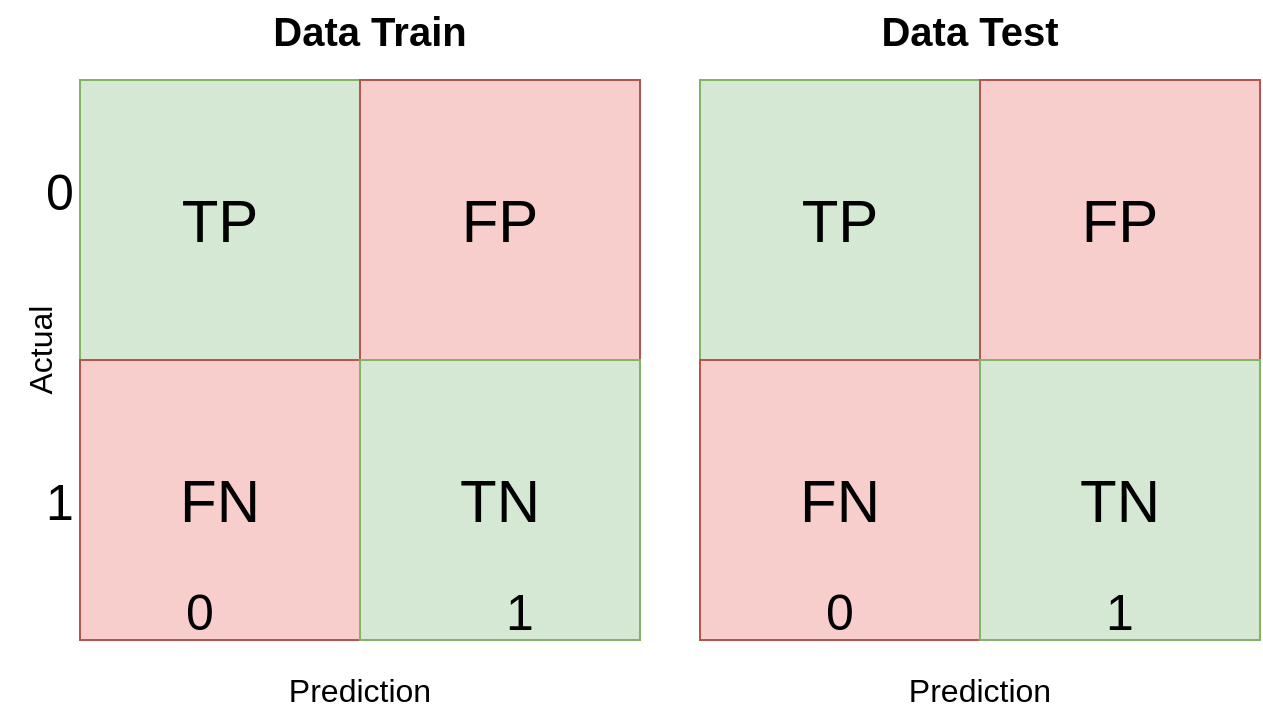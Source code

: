 <mxfile version="15.9.1" type="device"><diagram id="QaWWdmzbDHi1MTkwaqmp" name="Page-1"><mxGraphModel dx="1365" dy="761" grid="1" gridSize="10" guides="1" tooltips="1" connect="1" arrows="1" fold="1" page="1" pageScale="1" pageWidth="850" pageHeight="1100" math="0" shadow="0"><root><mxCell id="0"/><mxCell id="1" parent="0"/><mxCell id="Jll8CIRgfR0Foc2pMYp8-1" value="" style="group" vertex="1" connectable="0" parent="1"><mxGeometry x="210" y="140" width="630" height="360" as="geometry"/></mxCell><mxCell id="PGtvmlHL9kNgKyZIalga-1" value="" style="whiteSpace=wrap;html=1;aspect=fixed;fillColor=#d5e8d4;strokeColor=#82b366;container=0;" parent="Jll8CIRgfR0Foc2pMYp8-1" vertex="1"><mxGeometry x="40" y="40" width="140" height="140" as="geometry"/></mxCell><mxCell id="PGtvmlHL9kNgKyZIalga-4" value="" style="whiteSpace=wrap;html=1;aspect=fixed;fillColor=#f8cecc;strokeColor=#b85450;container=0;" parent="Jll8CIRgfR0Foc2pMYp8-1" vertex="1"><mxGeometry x="180" y="40" width="140" height="140" as="geometry"/></mxCell><mxCell id="PGtvmlHL9kNgKyZIalga-5" value="" style="whiteSpace=wrap;html=1;aspect=fixed;fillColor=#f8cecc;strokeColor=#b85450;container=0;" parent="Jll8CIRgfR0Foc2pMYp8-1" vertex="1"><mxGeometry x="40" y="180" width="140" height="140" as="geometry"/></mxCell><mxCell id="PGtvmlHL9kNgKyZIalga-6" value="" style="whiteSpace=wrap;html=1;aspect=fixed;fillColor=#d5e8d4;strokeColor=#82b366;container=0;" parent="Jll8CIRgfR0Foc2pMYp8-1" vertex="1"><mxGeometry x="180" y="180" width="140" height="140" as="geometry"/></mxCell><mxCell id="PGtvmlHL9kNgKyZIalga-7" value="" style="whiteSpace=wrap;html=1;aspect=fixed;fillColor=#d5e8d4;strokeColor=#82b366;container=0;" parent="Jll8CIRgfR0Foc2pMYp8-1" vertex="1"><mxGeometry x="350" y="40" width="140" height="140" as="geometry"/></mxCell><mxCell id="PGtvmlHL9kNgKyZIalga-8" value="" style="whiteSpace=wrap;html=1;aspect=fixed;fillColor=#f8cecc;strokeColor=#b85450;container=0;" parent="Jll8CIRgfR0Foc2pMYp8-1" vertex="1"><mxGeometry x="490" y="40" width="140" height="140" as="geometry"/></mxCell><mxCell id="PGtvmlHL9kNgKyZIalga-9" value="" style="whiteSpace=wrap;html=1;aspect=fixed;fillColor=#f8cecc;strokeColor=#b85450;container=0;" parent="Jll8CIRgfR0Foc2pMYp8-1" vertex="1"><mxGeometry x="350" y="180" width="140" height="140" as="geometry"/></mxCell><mxCell id="PGtvmlHL9kNgKyZIalga-10" value="" style="whiteSpace=wrap;html=1;aspect=fixed;fillColor=#d5e8d4;strokeColor=#82b366;container=0;" parent="Jll8CIRgfR0Foc2pMYp8-1" vertex="1"><mxGeometry x="490" y="180" width="140" height="140" as="geometry"/></mxCell><mxCell id="PGtvmlHL9kNgKyZIalga-11" value="&lt;b&gt;&lt;font style=&quot;font-size: 20px&quot;&gt;Data Train&lt;/font&gt;&lt;/b&gt;" style="text;html=1;strokeColor=none;fillColor=none;align=center;verticalAlign=middle;whiteSpace=wrap;rounded=0;container=0;" parent="Jll8CIRgfR0Foc2pMYp8-1" vertex="1"><mxGeometry x="130" width="110" height="30" as="geometry"/></mxCell><mxCell id="PGtvmlHL9kNgKyZIalga-12" value="&lt;b&gt;&lt;font style=&quot;font-size: 20px&quot;&gt;Data Test&lt;/font&gt;&lt;/b&gt;" style="text;html=1;strokeColor=none;fillColor=none;align=center;verticalAlign=middle;whiteSpace=wrap;rounded=0;container=0;" parent="Jll8CIRgfR0Foc2pMYp8-1" vertex="1"><mxGeometry x="430" width="110" height="30" as="geometry"/></mxCell><mxCell id="PGtvmlHL9kNgKyZIalga-13" value="&lt;font style=&quot;font-size: 16px&quot;&gt;Prediction&lt;/font&gt;" style="text;html=1;strokeColor=none;fillColor=none;align=center;verticalAlign=middle;whiteSpace=wrap;rounded=0;container=0;" parent="Jll8CIRgfR0Foc2pMYp8-1" vertex="1"><mxGeometry x="150" y="330" width="60" height="30" as="geometry"/></mxCell><mxCell id="PGtvmlHL9kNgKyZIalga-14" value="&lt;font style=&quot;font-size: 16px&quot;&gt;Prediction&lt;/font&gt;" style="text;html=1;strokeColor=none;fillColor=none;align=center;verticalAlign=middle;whiteSpace=wrap;rounded=0;container=0;" parent="Jll8CIRgfR0Foc2pMYp8-1" vertex="1"><mxGeometry x="460" y="330" width="60" height="30" as="geometry"/></mxCell><mxCell id="PGtvmlHL9kNgKyZIalga-15" value="&lt;font style=&quot;font-size: 16px&quot;&gt;Actual&lt;/font&gt;" style="text;html=1;strokeColor=none;fillColor=none;align=center;verticalAlign=middle;whiteSpace=wrap;rounded=0;rotation=-90;container=0;" parent="Jll8CIRgfR0Foc2pMYp8-1" vertex="1"><mxGeometry x="-10" y="160" width="60" height="30" as="geometry"/></mxCell><mxCell id="PGtvmlHL9kNgKyZIalga-16" value="&lt;font style=&quot;font-size: 25px&quot;&gt;0&lt;/font&gt;" style="text;html=1;strokeColor=none;fillColor=none;align=center;verticalAlign=middle;whiteSpace=wrap;rounded=0;container=0;" parent="Jll8CIRgfR0Foc2pMYp8-1" vertex="1"><mxGeometry x="70" y="290" width="60" height="30" as="geometry"/></mxCell><mxCell id="PGtvmlHL9kNgKyZIalga-17" value="&lt;font style=&quot;font-size: 25px&quot;&gt;1&lt;/font&gt;" style="text;html=1;strokeColor=none;fillColor=none;align=center;verticalAlign=middle;whiteSpace=wrap;rounded=0;container=0;" parent="Jll8CIRgfR0Foc2pMYp8-1" vertex="1"><mxGeometry x="230" y="290" width="60" height="30" as="geometry"/></mxCell><mxCell id="PGtvmlHL9kNgKyZIalga-18" value="&lt;font style=&quot;font-size: 25px&quot;&gt;1&lt;/font&gt;" style="text;html=1;strokeColor=none;fillColor=none;align=center;verticalAlign=middle;whiteSpace=wrap;rounded=0;container=0;" parent="Jll8CIRgfR0Foc2pMYp8-1" vertex="1"><mxGeometry y="235" width="60" height="30" as="geometry"/></mxCell><mxCell id="PGtvmlHL9kNgKyZIalga-19" value="&lt;font style=&quot;font-size: 25px&quot;&gt;0&lt;/font&gt;" style="text;html=1;strokeColor=none;fillColor=none;align=center;verticalAlign=middle;whiteSpace=wrap;rounded=0;container=0;" parent="Jll8CIRgfR0Foc2pMYp8-1" vertex="1"><mxGeometry y="80" width="60" height="30" as="geometry"/></mxCell><mxCell id="PGtvmlHL9kNgKyZIalga-20" value="&lt;font style=&quot;font-size: 25px&quot;&gt;0&lt;/font&gt;" style="text;html=1;strokeColor=none;fillColor=none;align=center;verticalAlign=middle;whiteSpace=wrap;rounded=0;container=0;" parent="Jll8CIRgfR0Foc2pMYp8-1" vertex="1"><mxGeometry x="390" y="290" width="60" height="30" as="geometry"/></mxCell><mxCell id="PGtvmlHL9kNgKyZIalga-21" value="&lt;font style=&quot;font-size: 25px&quot;&gt;1&lt;/font&gt;" style="text;html=1;strokeColor=none;fillColor=none;align=center;verticalAlign=middle;whiteSpace=wrap;rounded=0;container=0;" parent="Jll8CIRgfR0Foc2pMYp8-1" vertex="1"><mxGeometry x="530" y="290" width="60" height="30" as="geometry"/></mxCell><mxCell id="PGtvmlHL9kNgKyZIalga-25" value="&lt;font style=&quot;font-size: 30px&quot;&gt;TP&lt;/font&gt;" style="text;html=1;strokeColor=none;fillColor=none;align=center;verticalAlign=middle;whiteSpace=wrap;rounded=0;container=0;" parent="Jll8CIRgfR0Foc2pMYp8-1" vertex="1"><mxGeometry x="80" y="95" width="60" height="30" as="geometry"/></mxCell><mxCell id="PGtvmlHL9kNgKyZIalga-26" value="&lt;font style=&quot;font-size: 30px&quot;&gt;TP&lt;/font&gt;" style="text;html=1;strokeColor=none;fillColor=none;align=center;verticalAlign=middle;whiteSpace=wrap;rounded=0;container=0;" parent="Jll8CIRgfR0Foc2pMYp8-1" vertex="1"><mxGeometry x="390" y="95" width="60" height="30" as="geometry"/></mxCell><mxCell id="PGtvmlHL9kNgKyZIalga-27" value="&lt;font style=&quot;font-size: 30px&quot;&gt;FP&lt;/font&gt;" style="text;html=1;strokeColor=none;fillColor=none;align=center;verticalAlign=middle;whiteSpace=wrap;rounded=0;container=0;" parent="Jll8CIRgfR0Foc2pMYp8-1" vertex="1"><mxGeometry x="220" y="95" width="60" height="30" as="geometry"/></mxCell><mxCell id="PGtvmlHL9kNgKyZIalga-28" value="&lt;font style=&quot;font-size: 30px&quot;&gt;FP&lt;/font&gt;" style="text;html=1;strokeColor=none;fillColor=none;align=center;verticalAlign=middle;whiteSpace=wrap;rounded=0;container=0;" parent="Jll8CIRgfR0Foc2pMYp8-1" vertex="1"><mxGeometry x="530" y="95" width="60" height="30" as="geometry"/></mxCell><mxCell id="PGtvmlHL9kNgKyZIalga-29" value="&lt;font style=&quot;font-size: 30px&quot;&gt;FN&lt;/font&gt;" style="text;html=1;strokeColor=none;fillColor=none;align=center;verticalAlign=middle;whiteSpace=wrap;rounded=0;container=0;" parent="Jll8CIRgfR0Foc2pMYp8-1" vertex="1"><mxGeometry x="80" y="235" width="60" height="30" as="geometry"/></mxCell><mxCell id="PGtvmlHL9kNgKyZIalga-30" value="&lt;font style=&quot;font-size: 30px&quot;&gt;FN&lt;/font&gt;" style="text;html=1;strokeColor=none;fillColor=none;align=center;verticalAlign=middle;whiteSpace=wrap;rounded=0;container=0;" parent="Jll8CIRgfR0Foc2pMYp8-1" vertex="1"><mxGeometry x="390" y="235" width="60" height="30" as="geometry"/></mxCell><mxCell id="PGtvmlHL9kNgKyZIalga-31" value="&lt;font style=&quot;font-size: 30px&quot;&gt;TN&lt;/font&gt;" style="text;html=1;strokeColor=none;fillColor=none;align=center;verticalAlign=middle;whiteSpace=wrap;rounded=0;container=0;" parent="Jll8CIRgfR0Foc2pMYp8-1" vertex="1"><mxGeometry x="220" y="235" width="60" height="30" as="geometry"/></mxCell><mxCell id="PGtvmlHL9kNgKyZIalga-32" value="&lt;font style=&quot;font-size: 30px&quot;&gt;TN&lt;/font&gt;" style="text;html=1;strokeColor=none;fillColor=none;align=center;verticalAlign=middle;whiteSpace=wrap;rounded=0;container=0;" parent="Jll8CIRgfR0Foc2pMYp8-1" vertex="1"><mxGeometry x="530" y="235" width="60" height="30" as="geometry"/></mxCell></root></mxGraphModel></diagram></mxfile>